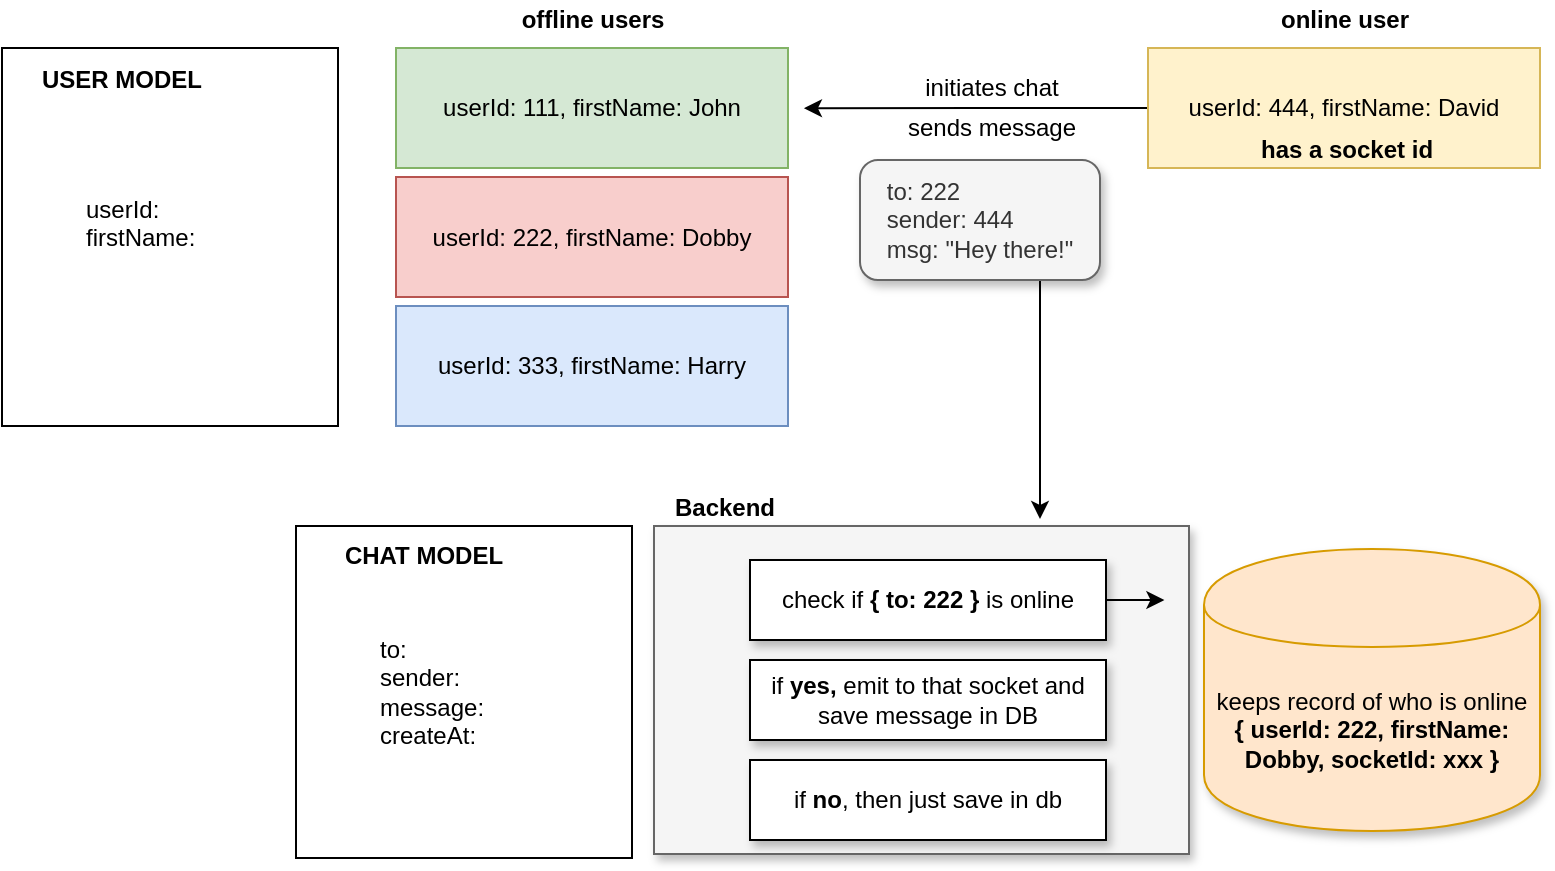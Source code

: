 <mxfile version="13.9.2" type="github">
  <diagram id="ERtJUcit2QA-R1B6kV4Z" name="Page-1">
    <mxGraphModel dx="1228" dy="463" grid="0" gridSize="10" guides="1" tooltips="1" connect="1" arrows="1" fold="1" page="1" pageScale="1" pageWidth="1100" pageHeight="850" math="0" shadow="0">
      <root>
        <mxCell id="0" />
        <mxCell id="1" parent="0" />
        <mxCell id="n_6YIvcGTNlwgTO5OjOo-1" value="&lt;blockquote style=&quot;margin: 0 0 0 40px ; border: none ; padding: 0px&quot;&gt;userId:&lt;/blockquote&gt;&lt;blockquote style=&quot;margin: 0 0 0 40px ; border: none ; padding: 0px&quot;&gt;firstName:&lt;/blockquote&gt;&lt;blockquote style=&quot;margin: 0 0 0 40px ; border: none ; padding: 0px&quot;&gt;&amp;nbsp;&lt;/blockquote&gt;" style="rounded=0;whiteSpace=wrap;html=1;align=left;" parent="1" vertex="1">
          <mxGeometry x="40" y="40" width="168" height="189" as="geometry" />
        </mxCell>
        <mxCell id="ntHKBC9doP0J3iSfxOcG-1" value="&lt;b&gt;USER MODEL&lt;/b&gt;" style="text;html=1;strokeColor=none;fillColor=none;align=center;verticalAlign=middle;whiteSpace=wrap;rounded=0;" vertex="1" parent="1">
          <mxGeometry x="49" y="46" width="102" height="20" as="geometry" />
        </mxCell>
        <mxCell id="ntHKBC9doP0J3iSfxOcG-2" value="userId: 111, firstName: John" style="rounded=0;whiteSpace=wrap;html=1;fillColor=#d5e8d4;strokeColor=#82b366;" vertex="1" parent="1">
          <mxGeometry x="237" y="40" width="196" height="60" as="geometry" />
        </mxCell>
        <mxCell id="ntHKBC9doP0J3iSfxOcG-3" value="userId: 222, firstName: Dobby" style="rounded=0;whiteSpace=wrap;html=1;fillColor=#f8cecc;strokeColor=#b85450;" vertex="1" parent="1">
          <mxGeometry x="237" y="104.5" width="196" height="60" as="geometry" />
        </mxCell>
        <mxCell id="ntHKBC9doP0J3iSfxOcG-4" value="userId: 333, firstName: Harry" style="rounded=0;whiteSpace=wrap;html=1;fillColor=#dae8fc;strokeColor=#6c8ebf;" vertex="1" parent="1">
          <mxGeometry x="237" y="169" width="196" height="60" as="geometry" />
        </mxCell>
        <mxCell id="ntHKBC9doP0J3iSfxOcG-11" style="edgeStyle=orthogonalEdgeStyle;rounded=0;orthogonalLoop=1;jettySize=auto;html=1;exitX=0;exitY=0.5;exitDx=0;exitDy=0;" edge="1" parent="1" source="ntHKBC9doP0J3iSfxOcG-8">
          <mxGeometry relative="1" as="geometry">
            <mxPoint x="440.979" y="70.118" as="targetPoint" />
          </mxGeometry>
        </mxCell>
        <mxCell id="ntHKBC9doP0J3iSfxOcG-8" value="userId: 444, firstName: David" style="rounded=0;whiteSpace=wrap;html=1;fillColor=#fff2cc;strokeColor=#d6b656;" vertex="1" parent="1">
          <mxGeometry x="613" y="40" width="196" height="60" as="geometry" />
        </mxCell>
        <mxCell id="ntHKBC9doP0J3iSfxOcG-12" value="initiates chat" style="text;html=1;strokeColor=none;fillColor=none;align=center;verticalAlign=middle;whiteSpace=wrap;rounded=0;" vertex="1" parent="1">
          <mxGeometry x="473" y="50" width="124" height="20" as="geometry" />
        </mxCell>
        <mxCell id="ntHKBC9doP0J3iSfxOcG-13" value="&lt;b&gt;offline users&lt;/b&gt;" style="text;html=1;strokeColor=none;fillColor=none;align=center;verticalAlign=middle;whiteSpace=wrap;rounded=0;" vertex="1" parent="1">
          <mxGeometry x="289.5" y="16" width="91" height="20" as="geometry" />
        </mxCell>
        <mxCell id="ntHKBC9doP0J3iSfxOcG-14" value="&lt;b&gt;online user&lt;/b&gt;" style="text;html=1;strokeColor=none;fillColor=none;align=center;verticalAlign=middle;whiteSpace=wrap;rounded=0;" vertex="1" parent="1">
          <mxGeometry x="665.5" y="16" width="91" height="20" as="geometry" />
        </mxCell>
        <mxCell id="ntHKBC9doP0J3iSfxOcG-15" value="&lt;b&gt;has a socket id&lt;/b&gt;" style="text;html=1;align=center;verticalAlign=middle;resizable=0;points=[];autosize=1;" vertex="1" parent="1">
          <mxGeometry x="663.5" y="82" width="96" height="18" as="geometry" />
        </mxCell>
        <mxCell id="ntHKBC9doP0J3iSfxOcG-17" value="sends message" style="text;html=1;strokeColor=none;fillColor=none;align=center;verticalAlign=middle;whiteSpace=wrap;rounded=0;" vertex="1" parent="1">
          <mxGeometry x="473" y="70" width="124" height="20" as="geometry" />
        </mxCell>
        <mxCell id="ntHKBC9doP0J3iSfxOcG-25" style="edgeStyle=orthogonalEdgeStyle;rounded=0;orthogonalLoop=1;jettySize=auto;html=1;exitX=0.75;exitY=1;exitDx=0;exitDy=0;" edge="1" parent="1" source="ntHKBC9doP0J3iSfxOcG-18">
          <mxGeometry relative="1" as="geometry">
            <mxPoint x="559" y="275.475" as="targetPoint" />
          </mxGeometry>
        </mxCell>
        <mxCell id="ntHKBC9doP0J3iSfxOcG-18" value="&lt;div style=&quot;text-align: justify&quot;&gt;&lt;span&gt;to: 222&lt;/span&gt;&lt;/div&gt;&lt;div style=&quot;text-align: justify&quot;&gt;&lt;span&gt;sender: 444&lt;/span&gt;&lt;/div&gt;&lt;div style=&quot;text-align: justify&quot;&gt;&lt;span&gt;msg: &quot;Hey there!&quot;&lt;/span&gt;&lt;/div&gt;" style="rounded=1;whiteSpace=wrap;html=1;fillColor=#f5f5f5;strokeColor=#666666;fontColor=#333333;shadow=1;" vertex="1" parent="1">
          <mxGeometry x="469" y="96" width="120" height="60" as="geometry" />
        </mxCell>
        <mxCell id="ntHKBC9doP0J3iSfxOcG-19" value="keeps record of who is online&lt;br&gt;&lt;b&gt;{ userId: 222, firstName: Dobby, socketId: xxx }&lt;/b&gt;" style="shape=cylinder;whiteSpace=wrap;html=1;boundedLbl=1;backgroundOutline=1;shadow=1;fillColor=#ffe6cc;strokeColor=#d79b00;" vertex="1" parent="1">
          <mxGeometry x="641" y="290.5" width="168" height="141" as="geometry" />
        </mxCell>
        <mxCell id="ntHKBC9doP0J3iSfxOcG-20" value="" style="whiteSpace=wrap;html=1;shadow=1;fillColor=#f5f5f5;strokeColor=#666666;fontColor=#333333;" vertex="1" parent="1">
          <mxGeometry x="366" y="279" width="267.5" height="164" as="geometry" />
        </mxCell>
        <mxCell id="ntHKBC9doP0J3iSfxOcG-21" value="&lt;b&gt;Backend&lt;/b&gt;" style="text;html=1;align=center;verticalAlign=middle;resizable=0;points=[];autosize=1;" vertex="1" parent="1">
          <mxGeometry x="371" y="261" width="60" height="18" as="geometry" />
        </mxCell>
        <mxCell id="ntHKBC9doP0J3iSfxOcG-31" style="edgeStyle=orthogonalEdgeStyle;rounded=0;orthogonalLoop=1;jettySize=auto;html=1;exitX=1;exitY=0.5;exitDx=0;exitDy=0;entryX=0.954;entryY=0.226;entryDx=0;entryDy=0;entryPerimeter=0;" edge="1" parent="1" source="ntHKBC9doP0J3iSfxOcG-27" target="ntHKBC9doP0J3iSfxOcG-20">
          <mxGeometry relative="1" as="geometry" />
        </mxCell>
        <mxCell id="ntHKBC9doP0J3iSfxOcG-27" value="check if &lt;b&gt;{ to: 222 } &lt;/b&gt;is online" style="whiteSpace=wrap;html=1;shadow=1;" vertex="1" parent="1">
          <mxGeometry x="414" y="296" width="178" height="40" as="geometry" />
        </mxCell>
        <mxCell id="ntHKBC9doP0J3iSfxOcG-29" value="if &lt;b&gt;yes, &lt;/b&gt;emit to that socket and save message in DB" style="whiteSpace=wrap;html=1;shadow=1;" vertex="1" parent="1">
          <mxGeometry x="414" y="346" width="178" height="40" as="geometry" />
        </mxCell>
        <mxCell id="ntHKBC9doP0J3iSfxOcG-30" value="if &lt;b&gt;no&lt;/b&gt;, then just save in db" style="whiteSpace=wrap;html=1;shadow=1;" vertex="1" parent="1">
          <mxGeometry x="414" y="396" width="178" height="40" as="geometry" />
        </mxCell>
        <mxCell id="ntHKBC9doP0J3iSfxOcG-32" value="&lt;blockquote style=&quot;margin: 0 0 0 40px ; border: none ; padding: 0px&quot;&gt;to:&amp;nbsp;&lt;/blockquote&gt;&lt;blockquote style=&quot;margin: 0 0 0 40px ; border: none ; padding: 0px&quot;&gt;sender:&amp;nbsp;&lt;/blockquote&gt;&lt;blockquote style=&quot;margin: 0 0 0 40px ; border: none ; padding: 0px&quot;&gt;message:&amp;nbsp;&lt;/blockquote&gt;&lt;blockquote style=&quot;margin: 0 0 0 40px ; border: none ; padding: 0px&quot;&gt;createAt:&amp;nbsp;&lt;/blockquote&gt;" style="rounded=0;whiteSpace=wrap;html=1;align=left;" vertex="1" parent="1">
          <mxGeometry x="187" y="279" width="168" height="166" as="geometry" />
        </mxCell>
        <mxCell id="ntHKBC9doP0J3iSfxOcG-33" value="&lt;b&gt;CHAT MODEL&lt;/b&gt;" style="text;html=1;strokeColor=none;fillColor=none;align=center;verticalAlign=middle;whiteSpace=wrap;rounded=0;" vertex="1" parent="1">
          <mxGeometry x="200" y="284" width="102" height="20" as="geometry" />
        </mxCell>
      </root>
    </mxGraphModel>
  </diagram>
</mxfile>
